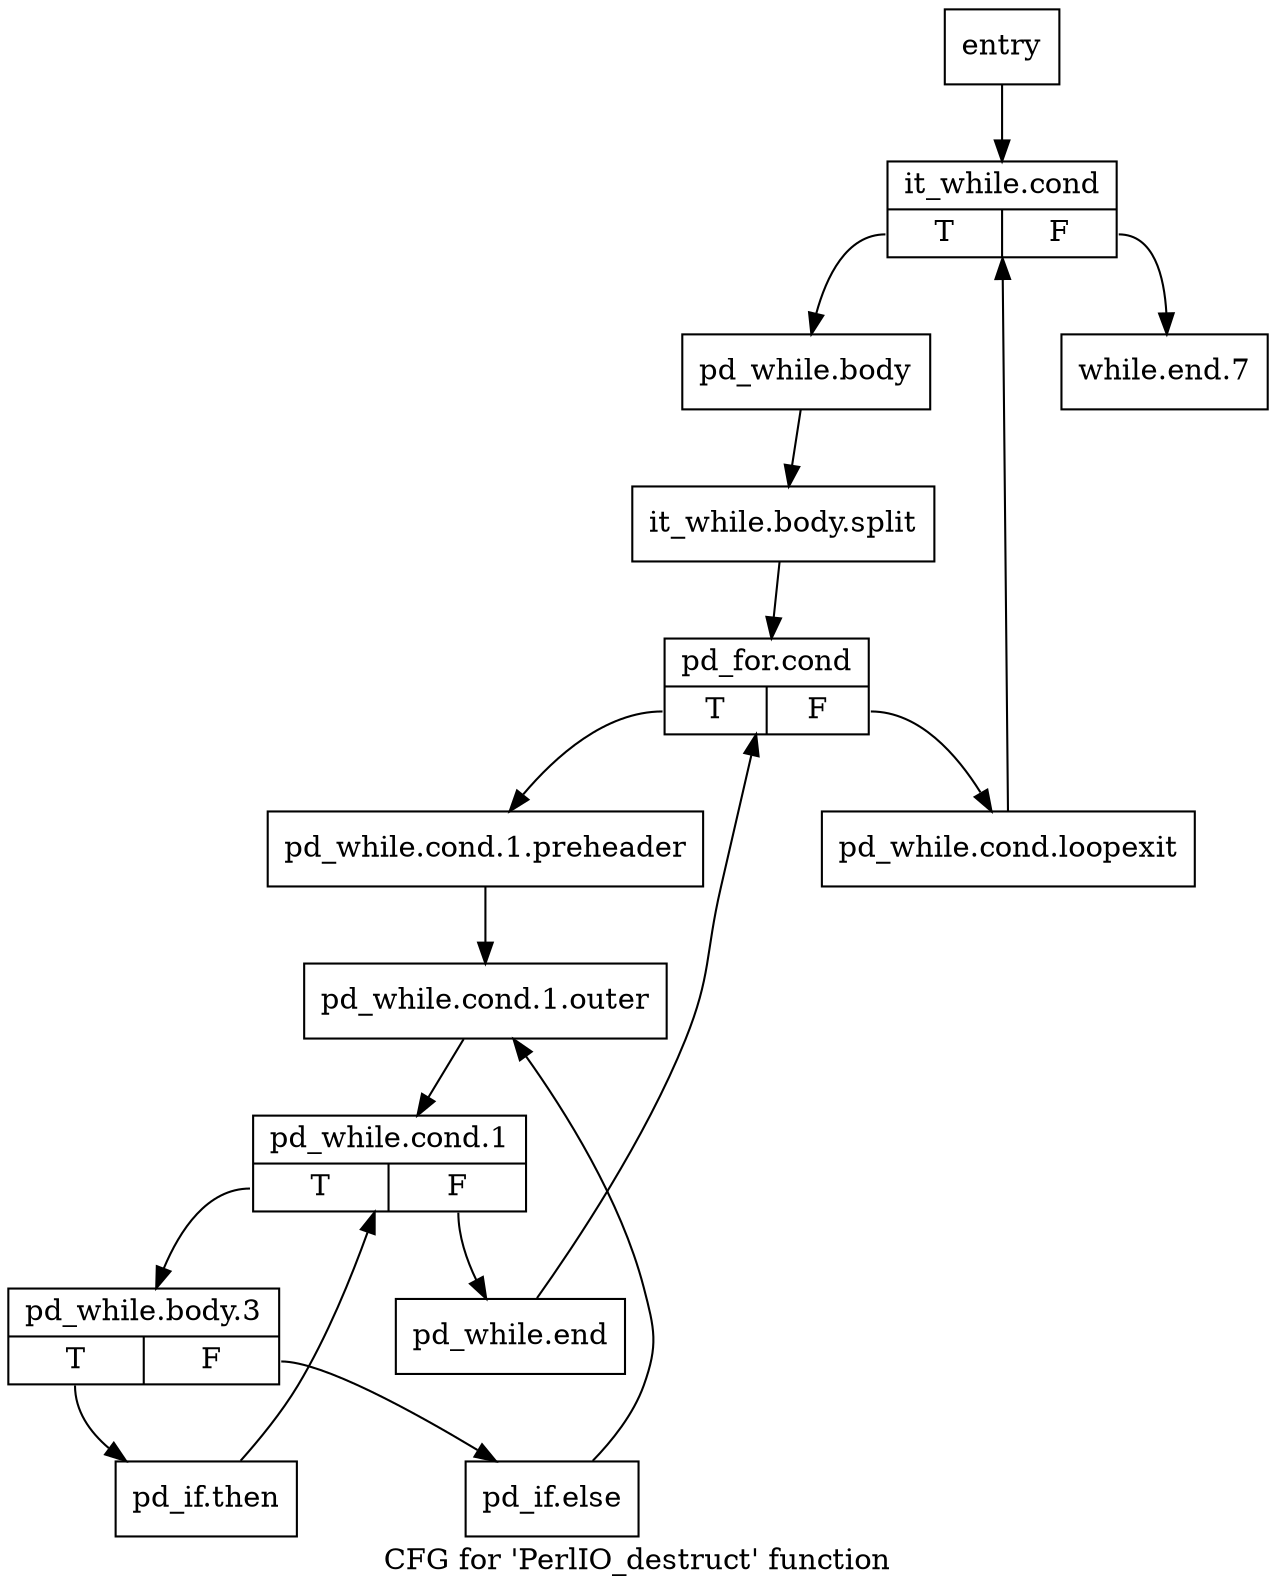 digraph "CFG for 'PerlIO_destruct' function" {
	label="CFG for 'PerlIO_destruct' function";

	Node0x2c16ce0 [shape=record,label="{entry}"];
	Node0x2c16ce0 -> Node0x2c16d80;
	Node0x2c16d30 [shape=record,label="{pd_while.cond.loopexit}"];
	Node0x2c16d30 -> Node0x2c16d80;
	Node0x2c16d80 [shape=record,label="{it_while.cond|{<s0>T|<s1>F}}"];
	Node0x2c16d80:s0 -> Node0x2c16dd0;
	Node0x2c16d80:s1 -> Node0x2c170a0;
	Node0x2c16dd0 [shape=record,label="{pd_while.body}"];
	Node0x2c16dd0 -> Node0x5c7bf10;
	Node0x5c7bf10 [shape=record,label="{it_while.body.split}"];
	Node0x5c7bf10 -> Node0x2c16e20;
	Node0x2c16e20 [shape=record,label="{pd_for.cond|{<s0>T|<s1>F}}"];
	Node0x2c16e20:s0 -> Node0x2c16e70;
	Node0x2c16e20:s1 -> Node0x2c16d30;
	Node0x2c16e70 [shape=record,label="{pd_while.cond.1.preheader}"];
	Node0x2c16e70 -> Node0x2c16ec0;
	Node0x2c16ec0 [shape=record,label="{pd_while.cond.1.outer}"];
	Node0x2c16ec0 -> Node0x2c16f10;
	Node0x2c16f10 [shape=record,label="{pd_while.cond.1|{<s0>T|<s1>F}}"];
	Node0x2c16f10:s0 -> Node0x2c16f60;
	Node0x2c16f10:s1 -> Node0x2c17050;
	Node0x2c16f60 [shape=record,label="{pd_while.body.3|{<s0>T|<s1>F}}"];
	Node0x2c16f60:s0 -> Node0x2c16fb0;
	Node0x2c16f60:s1 -> Node0x2c17000;
	Node0x2c16fb0 [shape=record,label="{pd_if.then}"];
	Node0x2c16fb0 -> Node0x2c16f10;
	Node0x2c17000 [shape=record,label="{pd_if.else}"];
	Node0x2c17000 -> Node0x2c16ec0;
	Node0x2c17050 [shape=record,label="{pd_while.end}"];
	Node0x2c17050 -> Node0x2c16e20;
	Node0x2c170a0 [shape=record,label="{while.end.7}"];
}
